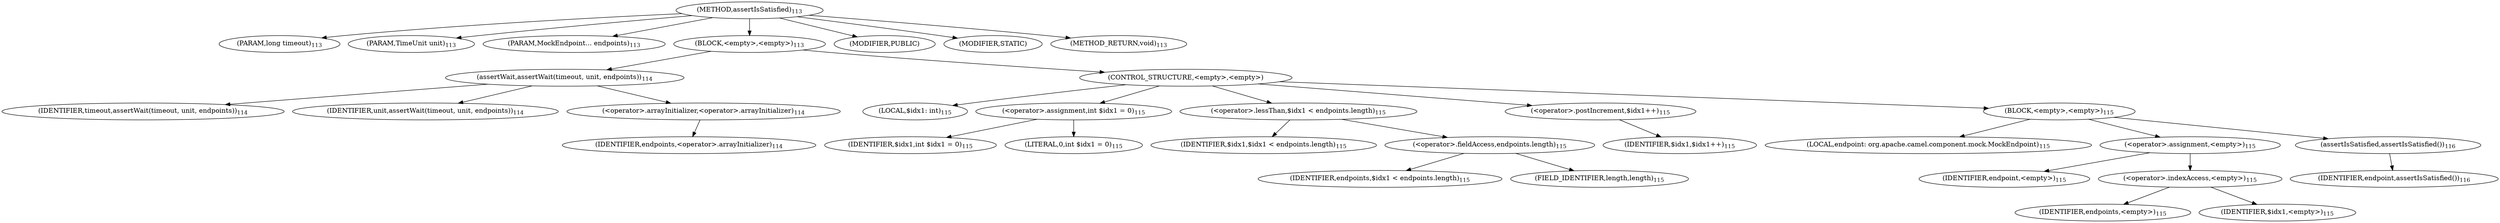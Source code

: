 digraph "assertIsSatisfied" {  
"340" [label = <(METHOD,assertIsSatisfied)<SUB>113</SUB>> ]
"341" [label = <(PARAM,long timeout)<SUB>113</SUB>> ]
"342" [label = <(PARAM,TimeUnit unit)<SUB>113</SUB>> ]
"343" [label = <(PARAM,MockEndpoint... endpoints)<SUB>113</SUB>> ]
"344" [label = <(BLOCK,&lt;empty&gt;,&lt;empty&gt;)<SUB>113</SUB>> ]
"345" [label = <(assertWait,assertWait(timeout, unit, endpoints))<SUB>114</SUB>> ]
"346" [label = <(IDENTIFIER,timeout,assertWait(timeout, unit, endpoints))<SUB>114</SUB>> ]
"347" [label = <(IDENTIFIER,unit,assertWait(timeout, unit, endpoints))<SUB>114</SUB>> ]
"348" [label = <(&lt;operator&gt;.arrayInitializer,&lt;operator&gt;.arrayInitializer)<SUB>114</SUB>> ]
"349" [label = <(IDENTIFIER,endpoints,&lt;operator&gt;.arrayInitializer)<SUB>114</SUB>> ]
"350" [label = <(CONTROL_STRUCTURE,&lt;empty&gt;,&lt;empty&gt;)> ]
"351" [label = <(LOCAL,$idx1: int)<SUB>115</SUB>> ]
"352" [label = <(&lt;operator&gt;.assignment,int $idx1 = 0)<SUB>115</SUB>> ]
"353" [label = <(IDENTIFIER,$idx1,int $idx1 = 0)<SUB>115</SUB>> ]
"354" [label = <(LITERAL,0,int $idx1 = 0)<SUB>115</SUB>> ]
"355" [label = <(&lt;operator&gt;.lessThan,$idx1 &lt; endpoints.length)<SUB>115</SUB>> ]
"356" [label = <(IDENTIFIER,$idx1,$idx1 &lt; endpoints.length)<SUB>115</SUB>> ]
"357" [label = <(&lt;operator&gt;.fieldAccess,endpoints.length)<SUB>115</SUB>> ]
"358" [label = <(IDENTIFIER,endpoints,$idx1 &lt; endpoints.length)<SUB>115</SUB>> ]
"359" [label = <(FIELD_IDENTIFIER,length,length)<SUB>115</SUB>> ]
"360" [label = <(&lt;operator&gt;.postIncrement,$idx1++)<SUB>115</SUB>> ]
"361" [label = <(IDENTIFIER,$idx1,$idx1++)<SUB>115</SUB>> ]
"362" [label = <(BLOCK,&lt;empty&gt;,&lt;empty&gt;)<SUB>115</SUB>> ]
"363" [label = <(LOCAL,endpoint: org.apache.camel.component.mock.MockEndpoint)<SUB>115</SUB>> ]
"364" [label = <(&lt;operator&gt;.assignment,&lt;empty&gt;)<SUB>115</SUB>> ]
"365" [label = <(IDENTIFIER,endpoint,&lt;empty&gt;)<SUB>115</SUB>> ]
"366" [label = <(&lt;operator&gt;.indexAccess,&lt;empty&gt;)<SUB>115</SUB>> ]
"367" [label = <(IDENTIFIER,endpoints,&lt;empty&gt;)<SUB>115</SUB>> ]
"368" [label = <(IDENTIFIER,$idx1,&lt;empty&gt;)<SUB>115</SUB>> ]
"369" [label = <(assertIsSatisfied,assertIsSatisfied())<SUB>116</SUB>> ]
"370" [label = <(IDENTIFIER,endpoint,assertIsSatisfied())<SUB>116</SUB>> ]
"371" [label = <(MODIFIER,PUBLIC)> ]
"372" [label = <(MODIFIER,STATIC)> ]
"373" [label = <(METHOD_RETURN,void)<SUB>113</SUB>> ]
  "340" -> "341" 
  "340" -> "342" 
  "340" -> "343" 
  "340" -> "344" 
  "340" -> "371" 
  "340" -> "372" 
  "340" -> "373" 
  "344" -> "345" 
  "344" -> "350" 
  "345" -> "346" 
  "345" -> "347" 
  "345" -> "348" 
  "348" -> "349" 
  "350" -> "351" 
  "350" -> "352" 
  "350" -> "355" 
  "350" -> "360" 
  "350" -> "362" 
  "352" -> "353" 
  "352" -> "354" 
  "355" -> "356" 
  "355" -> "357" 
  "357" -> "358" 
  "357" -> "359" 
  "360" -> "361" 
  "362" -> "363" 
  "362" -> "364" 
  "362" -> "369" 
  "364" -> "365" 
  "364" -> "366" 
  "366" -> "367" 
  "366" -> "368" 
  "369" -> "370" 
}
